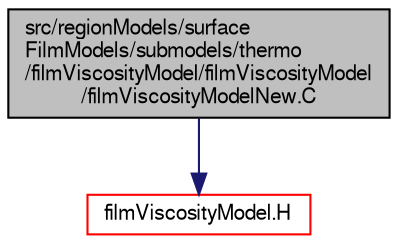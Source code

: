 digraph "src/regionModels/surfaceFilmModels/submodels/thermo/filmViscosityModel/filmViscosityModel/filmViscosityModelNew.C"
{
  bgcolor="transparent";
  edge [fontname="FreeSans",fontsize="10",labelfontname="FreeSans",labelfontsize="10"];
  node [fontname="FreeSans",fontsize="10",shape=record];
  Node1 [label="src/regionModels/surface\lFilmModels/submodels/thermo\l/filmViscosityModel/filmViscosityModel\l/filmViscosityModelNew.C",height=0.2,width=0.4,color="black", fillcolor="grey75", style="filled" fontcolor="black"];
  Node1 -> Node2 [color="midnightblue",fontsize="10",style="solid",fontname="FreeSans"];
  Node2 [label="filmViscosityModel.H",height=0.2,width=0.4,color="red",URL="$a09091.html"];
}
